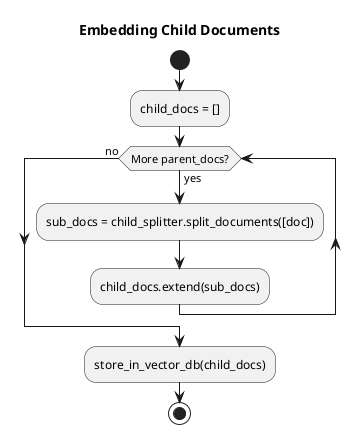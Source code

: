@startuml
title Embedding Child Documents

start



' 3. Prepare empty collections
:child_docs = [];

' 4. Iterate over each parent document
while (More parent_docs?) is (yes)

    :sub_docs = child_splitter.split_documents([doc]);
    :child_docs.extend(sub_docs);
  
endwhile (no)

' 5. Persist to vector DB
:store_in_vector_db(child_docs);

stop
@enduml
